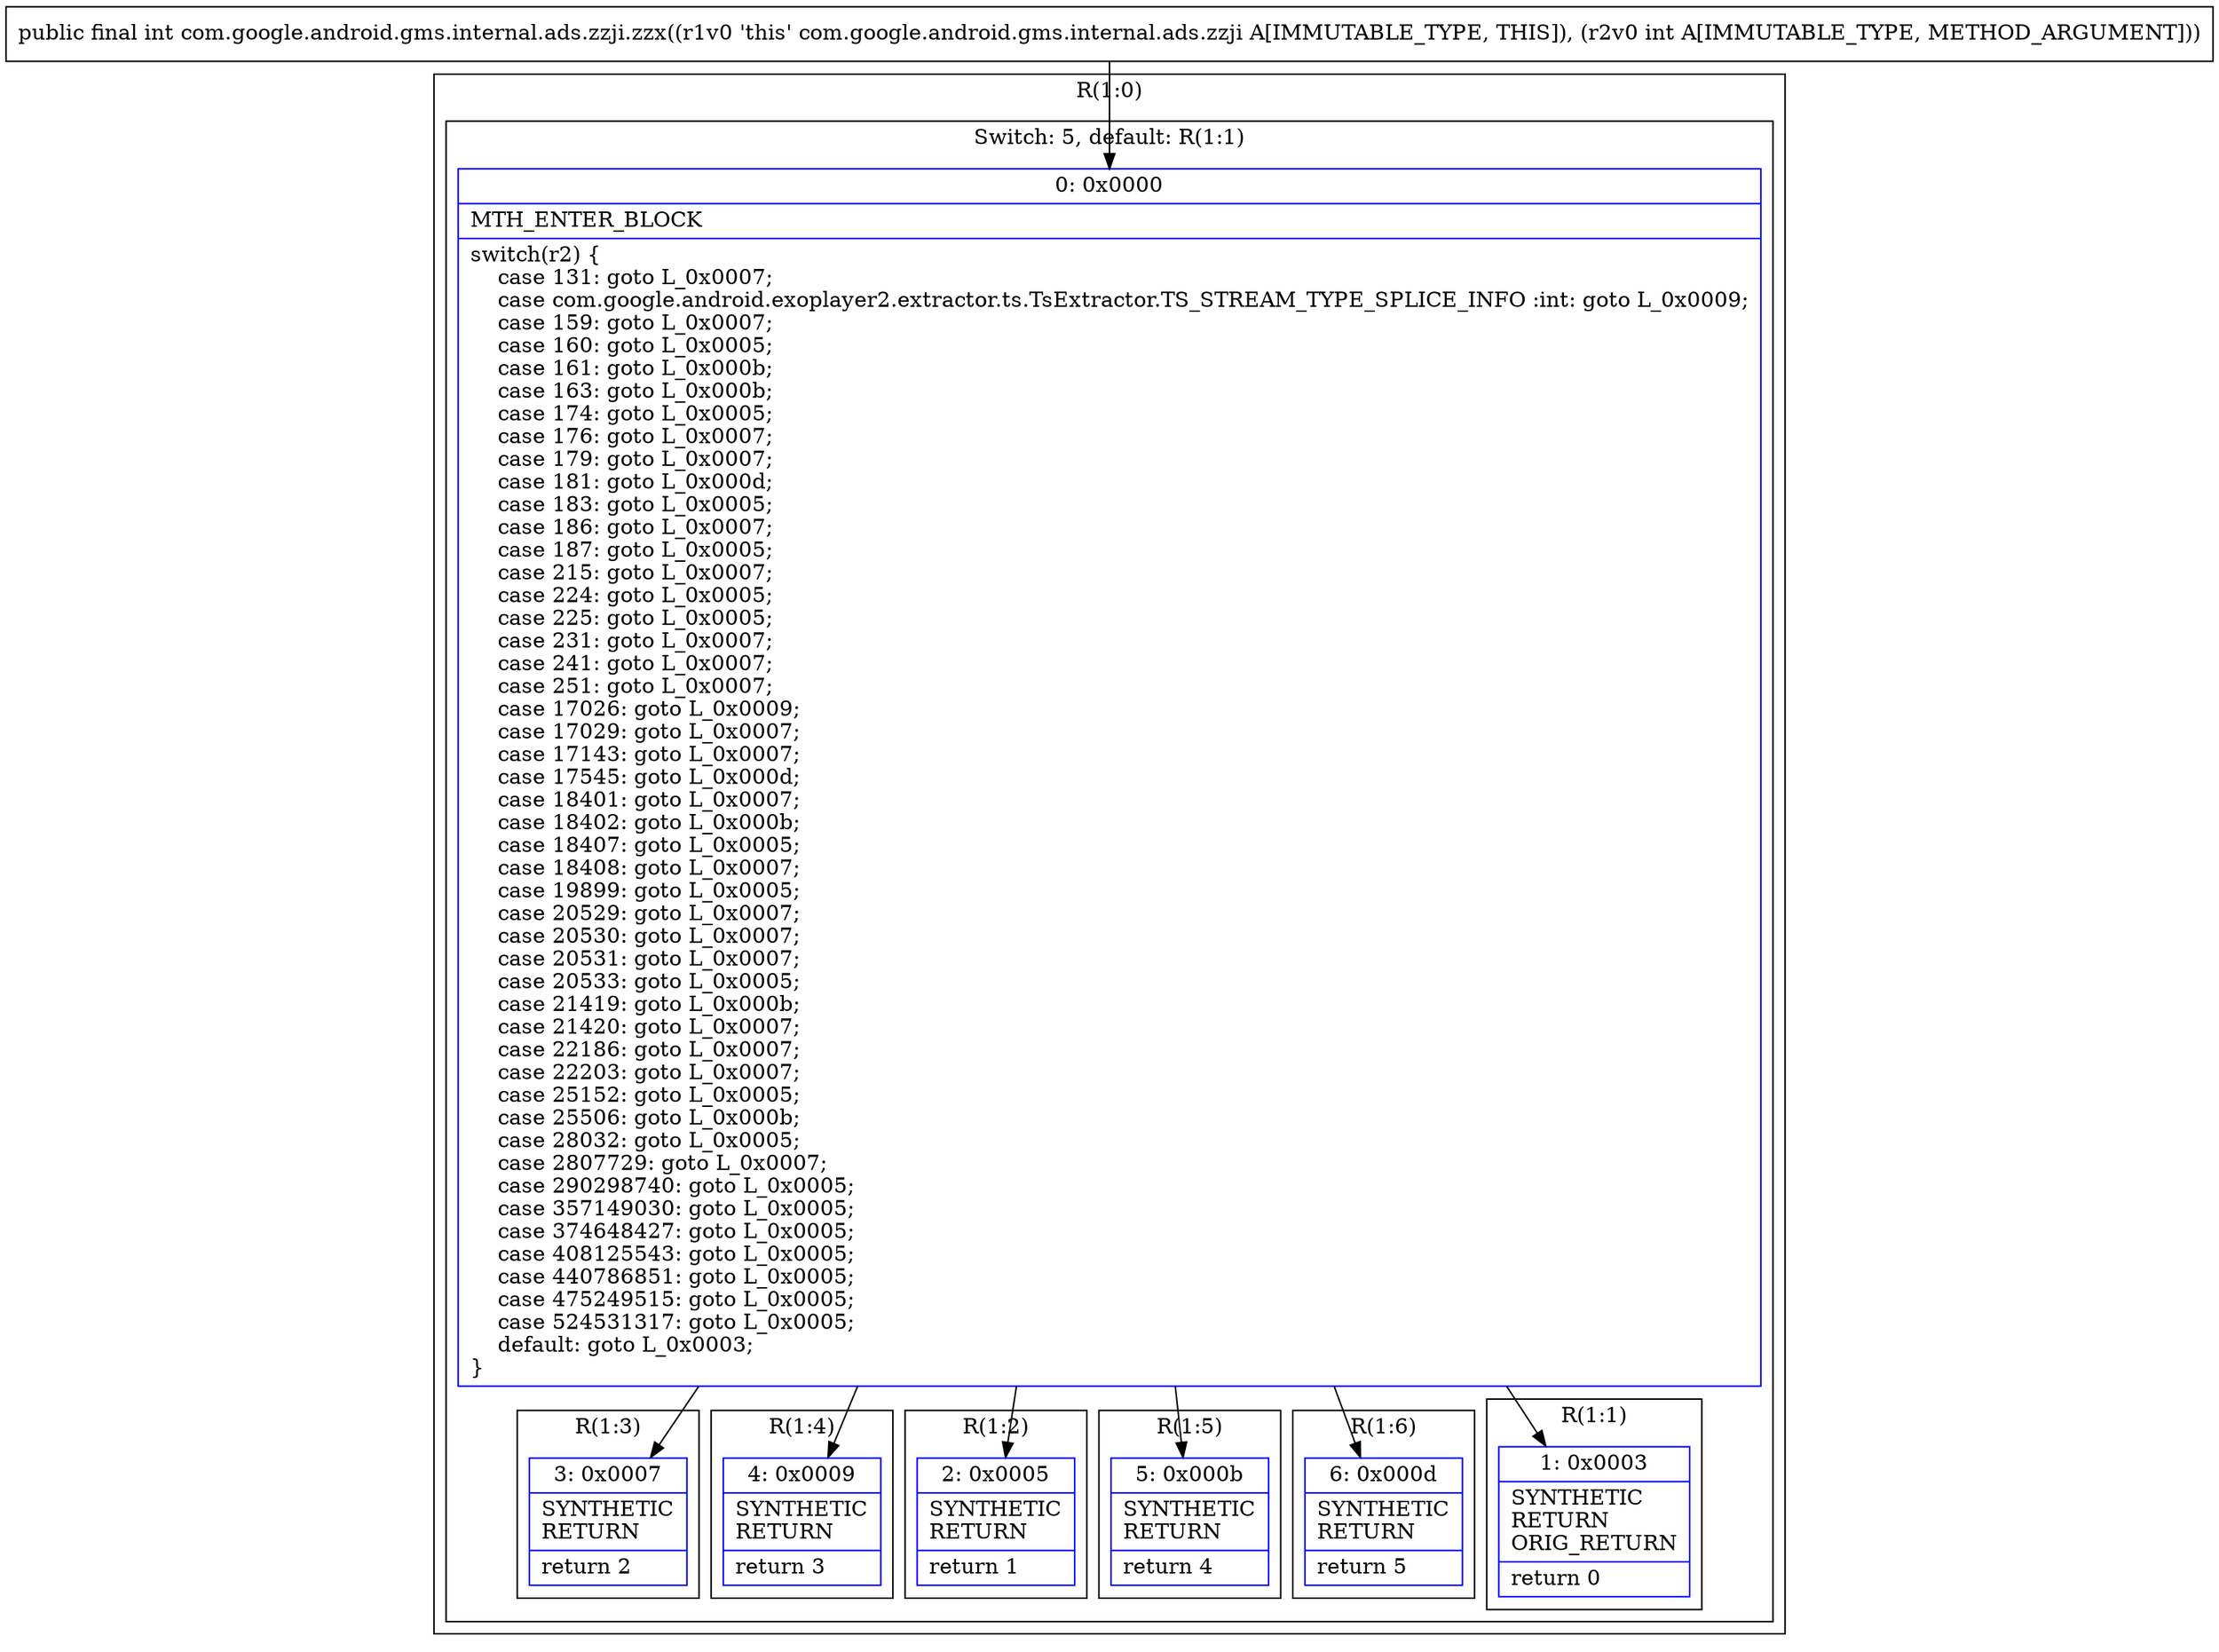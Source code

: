 digraph "CFG forcom.google.android.gms.internal.ads.zzji.zzx(I)I" {
subgraph cluster_Region_1667834141 {
label = "R(1:0)";
node [shape=record,color=blue];
subgraph cluster_SwitchRegion_2111157382 {
label = "Switch: 5, default: R(1:1)";
node [shape=record,color=blue];
Node_0 [shape=record,label="{0\:\ 0x0000|MTH_ENTER_BLOCK\l|switch(r2) \{\l    case 131: goto L_0x0007;\l    case com.google.android.exoplayer2.extractor.ts.TsExtractor.TS_STREAM_TYPE_SPLICE_INFO :int: goto L_0x0009;\l    case 159: goto L_0x0007;\l    case 160: goto L_0x0005;\l    case 161: goto L_0x000b;\l    case 163: goto L_0x000b;\l    case 174: goto L_0x0005;\l    case 176: goto L_0x0007;\l    case 179: goto L_0x0007;\l    case 181: goto L_0x000d;\l    case 183: goto L_0x0005;\l    case 186: goto L_0x0007;\l    case 187: goto L_0x0005;\l    case 215: goto L_0x0007;\l    case 224: goto L_0x0005;\l    case 225: goto L_0x0005;\l    case 231: goto L_0x0007;\l    case 241: goto L_0x0007;\l    case 251: goto L_0x0007;\l    case 17026: goto L_0x0009;\l    case 17029: goto L_0x0007;\l    case 17143: goto L_0x0007;\l    case 17545: goto L_0x000d;\l    case 18401: goto L_0x0007;\l    case 18402: goto L_0x000b;\l    case 18407: goto L_0x0005;\l    case 18408: goto L_0x0007;\l    case 19899: goto L_0x0005;\l    case 20529: goto L_0x0007;\l    case 20530: goto L_0x0007;\l    case 20531: goto L_0x0007;\l    case 20533: goto L_0x0005;\l    case 21419: goto L_0x000b;\l    case 21420: goto L_0x0007;\l    case 22186: goto L_0x0007;\l    case 22203: goto L_0x0007;\l    case 25152: goto L_0x0005;\l    case 25506: goto L_0x000b;\l    case 28032: goto L_0x0005;\l    case 2807729: goto L_0x0007;\l    case 290298740: goto L_0x0005;\l    case 357149030: goto L_0x0005;\l    case 374648427: goto L_0x0005;\l    case 408125543: goto L_0x0005;\l    case 440786851: goto L_0x0005;\l    case 475249515: goto L_0x0005;\l    case 524531317: goto L_0x0005;\l    default: goto L_0x0003;\l\}\l}"];
subgraph cluster_Region_84582354 {
label = "R(1:3)";
node [shape=record,color=blue];
Node_3 [shape=record,label="{3\:\ 0x0007|SYNTHETIC\lRETURN\l|return 2\l}"];
}
subgraph cluster_Region_753945502 {
label = "R(1:4)";
node [shape=record,color=blue];
Node_4 [shape=record,label="{4\:\ 0x0009|SYNTHETIC\lRETURN\l|return 3\l}"];
}
subgraph cluster_Region_112981716 {
label = "R(1:2)";
node [shape=record,color=blue];
Node_2 [shape=record,label="{2\:\ 0x0005|SYNTHETIC\lRETURN\l|return 1\l}"];
}
subgraph cluster_Region_1452937985 {
label = "R(1:5)";
node [shape=record,color=blue];
Node_5 [shape=record,label="{5\:\ 0x000b|SYNTHETIC\lRETURN\l|return 4\l}"];
}
subgraph cluster_Region_121631247 {
label = "R(1:6)";
node [shape=record,color=blue];
Node_6 [shape=record,label="{6\:\ 0x000d|SYNTHETIC\lRETURN\l|return 5\l}"];
}
subgraph cluster_Region_700315085 {
label = "R(1:1)";
node [shape=record,color=blue];
Node_1 [shape=record,label="{1\:\ 0x0003|SYNTHETIC\lRETURN\lORIG_RETURN\l|return 0\l}"];
}
}
}
MethodNode[shape=record,label="{public final int com.google.android.gms.internal.ads.zzji.zzx((r1v0 'this' com.google.android.gms.internal.ads.zzji A[IMMUTABLE_TYPE, THIS]), (r2v0 int A[IMMUTABLE_TYPE, METHOD_ARGUMENT])) }"];
MethodNode -> Node_0;
Node_0 -> Node_1;
Node_0 -> Node_2;
Node_0 -> Node_3;
Node_0 -> Node_4;
Node_0 -> Node_5;
Node_0 -> Node_6;
}

